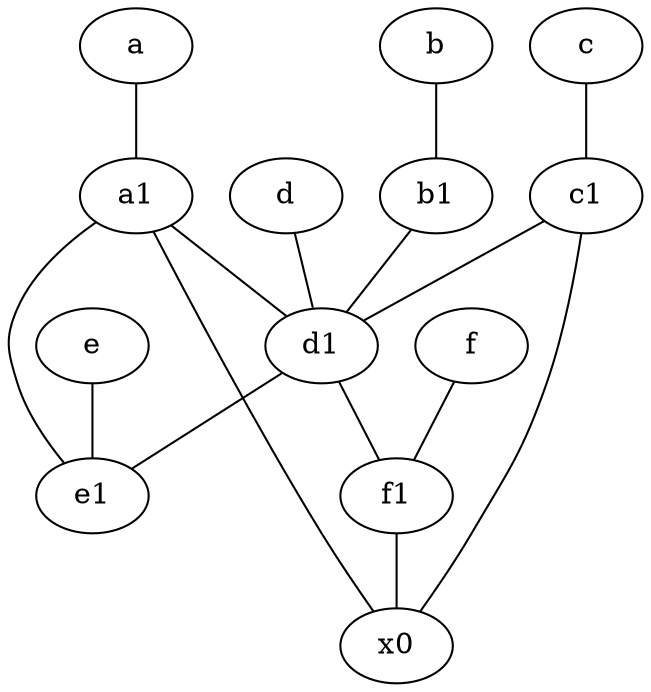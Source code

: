 graph {
	node [labelfontsize=50]
	b [labelfontsize=50 pos="10,4!"]
	d [labelfontsize=50 pos="2,5!"]
	a1 [labelfontsize=50 pos="8,3!"]
	d1 [labelfontsize=50 pos="3,5!"]
	x0 [labelfontsize=50]
	b1 [labelfontsize=50 pos="9,4!"]
	e [labelfontsize=50 pos="7,9!"]
	a [labelfontsize=50 pos="8,2!"]
	c [labelfontsize=50 pos="4.5,2!"]
	e1 [labelfontsize=50 pos="7,7!"]
	f1 [labelfontsize=50 pos="3,8!"]
	f [labelfontsize=50 pos="3,9!"]
	c1 [labelfontsize=50 pos="4.5,3!"]
	a -- a1
	a1 -- d1
	a1 -- e1
	e -- e1
	a1 -- x0
	b -- b1
	c -- c1
	c1 -- d1
	c1 -- x0
	d1 -- f1
	d -- d1
	b1 -- d1
	d1 -- e1
	f1 -- x0
	f -- f1
}
